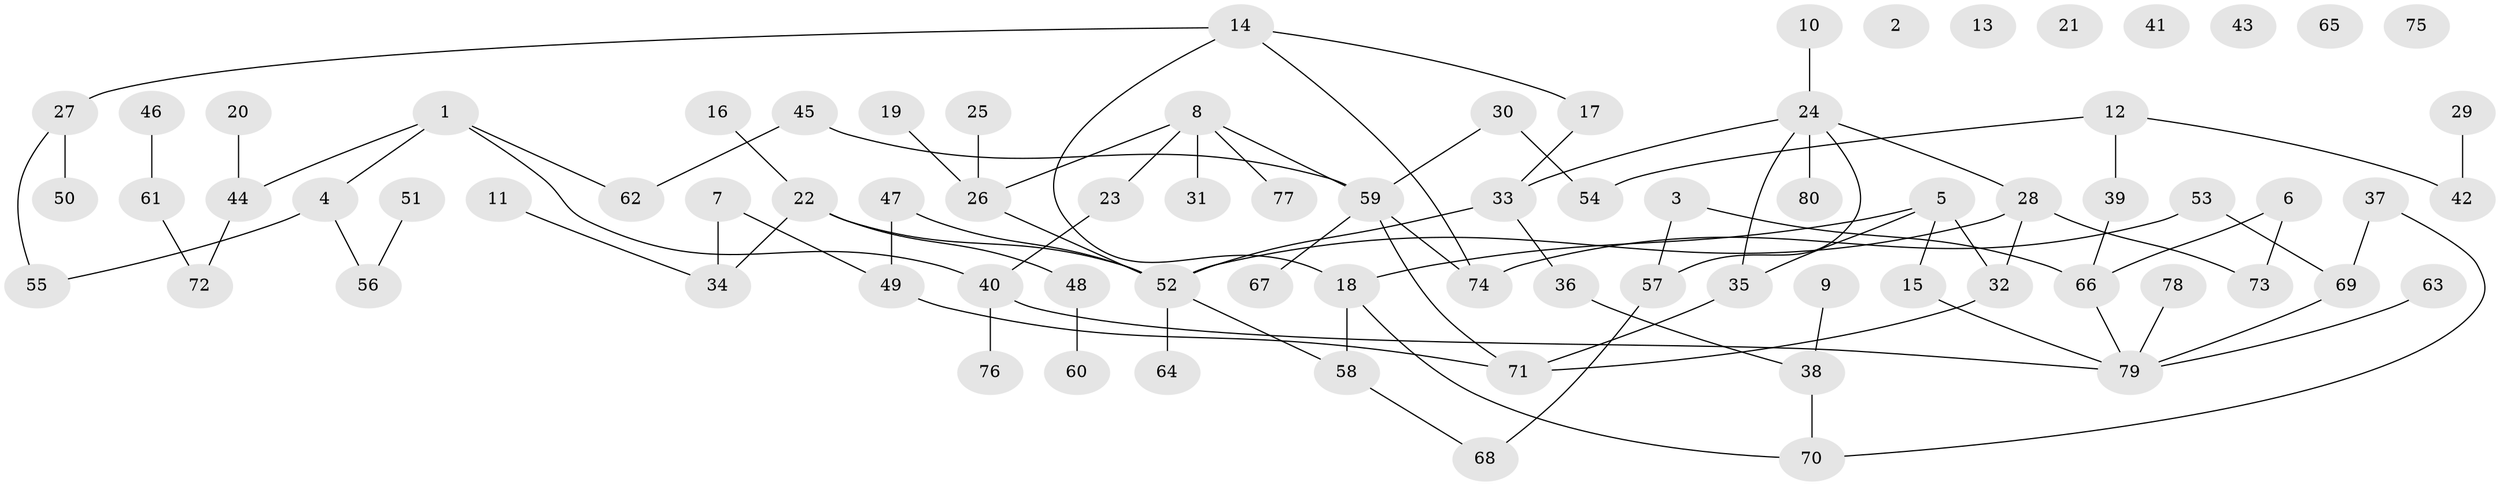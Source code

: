 // Generated by graph-tools (version 1.1) at 2025/00/03/09/25 03:00:40]
// undirected, 80 vertices, 91 edges
graph export_dot {
graph [start="1"]
  node [color=gray90,style=filled];
  1;
  2;
  3;
  4;
  5;
  6;
  7;
  8;
  9;
  10;
  11;
  12;
  13;
  14;
  15;
  16;
  17;
  18;
  19;
  20;
  21;
  22;
  23;
  24;
  25;
  26;
  27;
  28;
  29;
  30;
  31;
  32;
  33;
  34;
  35;
  36;
  37;
  38;
  39;
  40;
  41;
  42;
  43;
  44;
  45;
  46;
  47;
  48;
  49;
  50;
  51;
  52;
  53;
  54;
  55;
  56;
  57;
  58;
  59;
  60;
  61;
  62;
  63;
  64;
  65;
  66;
  67;
  68;
  69;
  70;
  71;
  72;
  73;
  74;
  75;
  76;
  77;
  78;
  79;
  80;
  1 -- 4;
  1 -- 40;
  1 -- 44;
  1 -- 62;
  3 -- 57;
  3 -- 66;
  4 -- 55;
  4 -- 56;
  5 -- 15;
  5 -- 18;
  5 -- 32;
  5 -- 35;
  6 -- 66;
  6 -- 73;
  7 -- 34;
  7 -- 49;
  8 -- 23;
  8 -- 26;
  8 -- 31;
  8 -- 59;
  8 -- 77;
  9 -- 38;
  10 -- 24;
  11 -- 34;
  12 -- 39;
  12 -- 42;
  12 -- 54;
  14 -- 17;
  14 -- 18;
  14 -- 27;
  14 -- 74;
  15 -- 79;
  16 -- 22;
  17 -- 33;
  18 -- 58;
  18 -- 70;
  19 -- 26;
  20 -- 44;
  22 -- 34;
  22 -- 48;
  22 -- 52;
  23 -- 40;
  24 -- 28;
  24 -- 33;
  24 -- 35;
  24 -- 57;
  24 -- 80;
  25 -- 26;
  26 -- 52;
  27 -- 50;
  27 -- 55;
  28 -- 32;
  28 -- 52;
  28 -- 73;
  29 -- 42;
  30 -- 54;
  30 -- 59;
  32 -- 71;
  33 -- 36;
  33 -- 52;
  35 -- 71;
  36 -- 38;
  37 -- 69;
  37 -- 70;
  38 -- 70;
  39 -- 66;
  40 -- 76;
  40 -- 79;
  44 -- 72;
  45 -- 59;
  45 -- 62;
  46 -- 61;
  47 -- 49;
  47 -- 52;
  48 -- 60;
  49 -- 71;
  51 -- 56;
  52 -- 58;
  52 -- 64;
  53 -- 69;
  53 -- 74;
  57 -- 68;
  58 -- 68;
  59 -- 67;
  59 -- 71;
  59 -- 74;
  61 -- 72;
  63 -- 79;
  66 -- 79;
  69 -- 79;
  78 -- 79;
}
